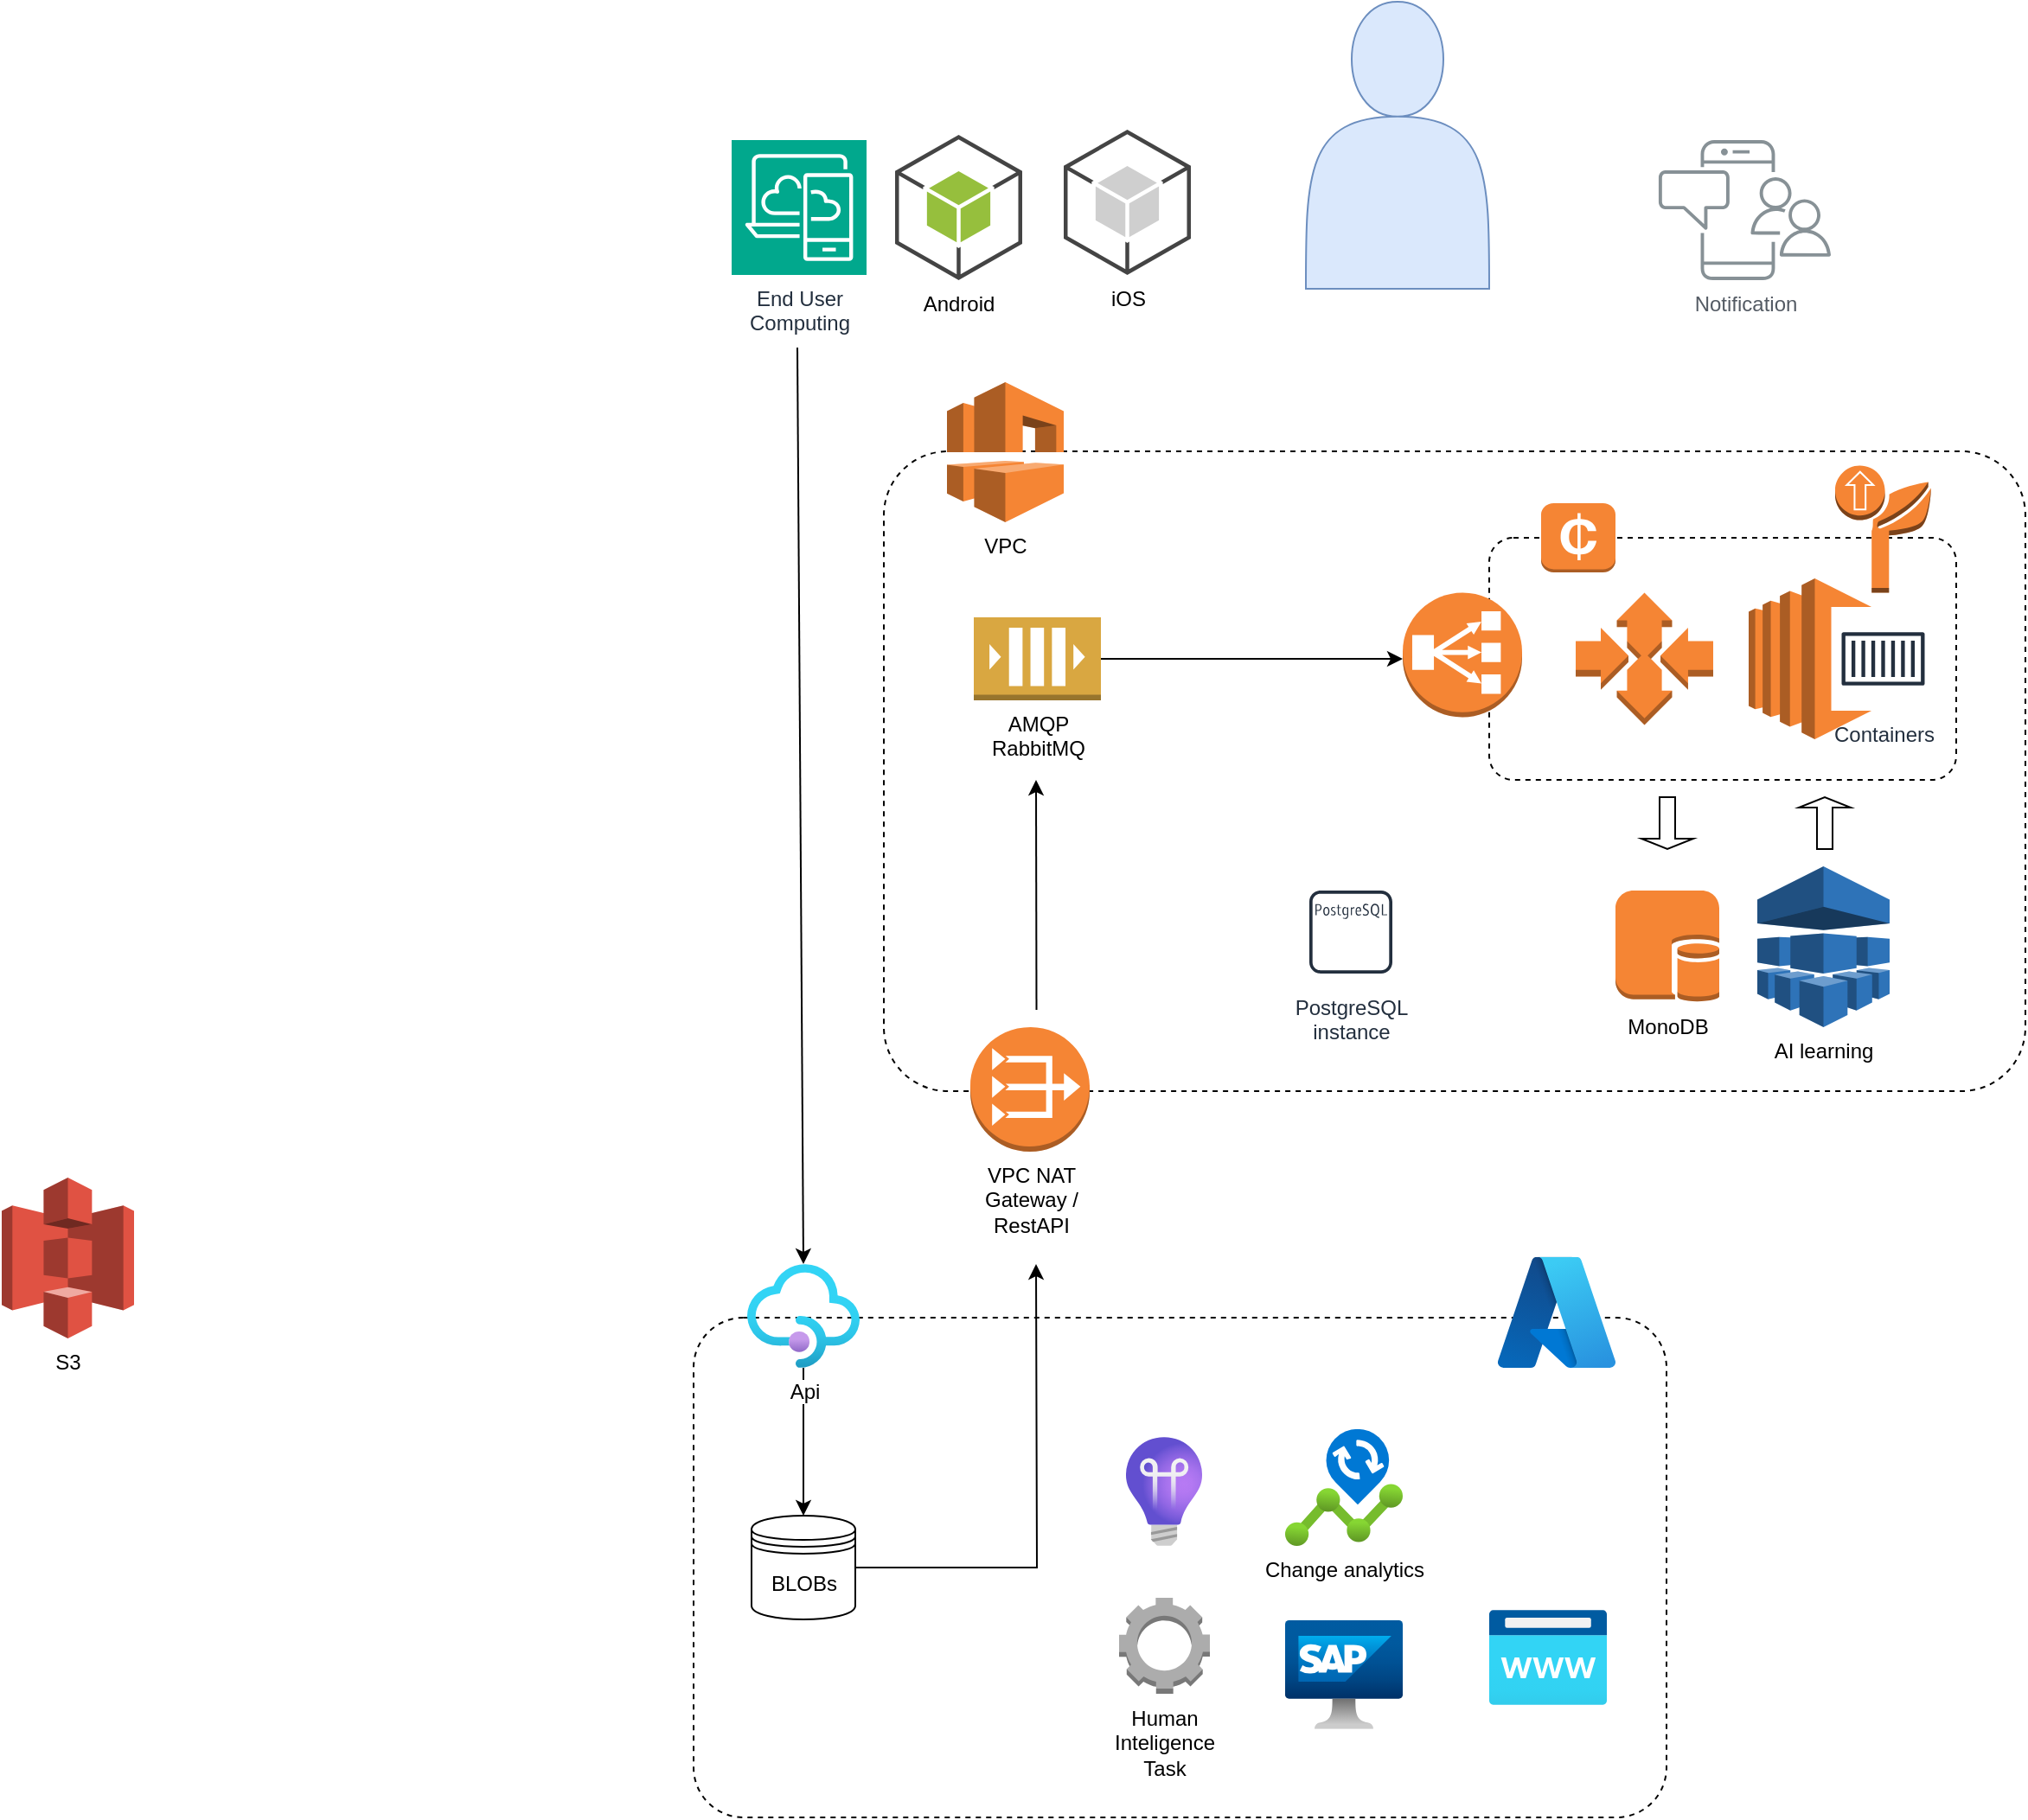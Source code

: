 <mxfile version="23.1.7" type="github">
  <diagram name="Page-1" id="d5gRb7zunvB6BdZA_2YK">
    <mxGraphModel dx="3978" dy="1907" grid="1" gridSize="10" guides="1" tooltips="1" connect="1" arrows="1" fold="1" page="1" pageScale="1" pageWidth="827" pageHeight="1169" math="0" shadow="0">
      <root>
        <mxCell id="0" />
        <mxCell id="1" parent="0" />
        <mxCell id="Lab8qOJdTdPuYV9hf-uN-41" value="" style="rounded=1;fillColor=none;gradientColor=none;arcSize=10;dashed=1;" vertex="1" parent="1">
          <mxGeometry x="30" y="771" width="562.5" height="289" as="geometry" />
        </mxCell>
        <mxCell id="Lab8qOJdTdPuYV9hf-uN-12" value="" style="rounded=1;fillColor=none;gradientColor=none;arcSize=10;dashed=1;" vertex="1" parent="1">
          <mxGeometry x="140" y="270" width="660" height="370" as="geometry" />
        </mxCell>
        <mxCell id="Lab8qOJdTdPuYV9hf-uN-51" style="edgeStyle=orthogonalEdgeStyle;rounded=0;orthogonalLoop=1;jettySize=auto;html=1;exitX=1;exitY=0.5;exitDx=0;exitDy=0;" edge="1" parent="1" source="Lab8qOJdTdPuYV9hf-uN-1">
          <mxGeometry relative="1" as="geometry">
            <mxPoint x="228" y="740" as="targetPoint" />
          </mxGeometry>
        </mxCell>
        <mxCell id="Lab8qOJdTdPuYV9hf-uN-1" value="BLOBs" style="shape=datastore;whiteSpace=wrap;html=1;" vertex="1" parent="1">
          <mxGeometry x="63.5" y="885.5" width="60" height="60" as="geometry" />
        </mxCell>
        <mxCell id="Lab8qOJdTdPuYV9hf-uN-5" value="" style="endArrow=classic;html=1;rounded=0;entryX=0.5;entryY=0;entryDx=0;entryDy=0;" edge="1" parent="1" source="Lab8qOJdTdPuYV9hf-uN-39" target="Lab8qOJdTdPuYV9hf-uN-1">
          <mxGeometry width="50" height="50" relative="1" as="geometry">
            <mxPoint x="90" y="210" as="sourcePoint" />
            <mxPoint x="440" y="940" as="targetPoint" />
          </mxGeometry>
        </mxCell>
        <mxCell id="Lab8qOJdTdPuYV9hf-uN-8" value="" style="rounded=1;fillColor=none;gradientColor=none;arcSize=10;dashed=1;" vertex="1" parent="1">
          <mxGeometry x="490" y="320" width="270" height="140" as="geometry" />
        </mxCell>
        <mxCell id="Lab8qOJdTdPuYV9hf-uN-9" value="" style="outlineConnect=0;dashed=0;verticalLabelPosition=bottom;verticalAlign=top;align=center;html=1;shape=mxgraph.aws3.spot_instance;fillColor=#F58534;strokeColor=none;gradientColor=none;" vertex="1" parent="1">
          <mxGeometry x="520" y="300" width="43" height="40" as="geometry" />
        </mxCell>
        <mxCell id="Lab8qOJdTdPuYV9hf-uN-11" value="VPC" style="outlineConnect=0;dashed=0;verticalLabelPosition=bottom;verticalAlign=top;align=center;html=1;shape=mxgraph.aws3.vpc;fillColor=#F58534;gradientColor=none;" vertex="1" parent="1">
          <mxGeometry x="176.5" y="230" width="67.5" height="81" as="geometry" />
        </mxCell>
        <mxCell id="Lab8qOJdTdPuYV9hf-uN-13" value="VPC NAT &lt;br&gt;Gateway /&lt;br&gt;RestAPI" style="outlineConnect=0;dashed=0;verticalLabelPosition=bottom;verticalAlign=top;align=center;html=1;shape=mxgraph.aws3.vpc_nat_gateway;fillColor=#F58534;gradientColor=none;" vertex="1" parent="1">
          <mxGeometry x="190" y="603" width="69" height="72" as="geometry" />
        </mxCell>
        <mxCell id="Lab8qOJdTdPuYV9hf-uN-14" value="MonoDB" style="outlineConnect=0;dashed=0;verticalLabelPosition=bottom;verticalAlign=top;align=center;html=1;shape=mxgraph.aws3.db_on_instance;fillColor=#F58534;gradientColor=none;" vertex="1" parent="1">
          <mxGeometry x="563" y="524" width="60" height="64.5" as="geometry" />
        </mxCell>
        <mxCell id="Lab8qOJdTdPuYV9hf-uN-15" value="" style="outlineConnect=0;dashed=0;verticalLabelPosition=bottom;verticalAlign=top;align=center;html=1;shape=mxgraph.aws3.auto_scaling;fillColor=#F58534;gradientColor=none;" vertex="1" parent="1">
          <mxGeometry x="540" y="351.75" width="79.5" height="76.5" as="geometry" />
        </mxCell>
        <mxCell id="Lab8qOJdTdPuYV9hf-uN-16" value="" style="shape=singleArrow;direction=south;whiteSpace=wrap;html=1;" vertex="1" parent="1">
          <mxGeometry x="578" y="470" width="30" height="30" as="geometry" />
        </mxCell>
        <mxCell id="Lab8qOJdTdPuYV9hf-uN-17" value="" style="outlineConnect=0;dashed=0;verticalLabelPosition=bottom;verticalAlign=top;align=center;html=1;shape=mxgraph.aws3.classic_load_balancer;fillColor=#F58534;gradientColor=none;" vertex="1" parent="1">
          <mxGeometry x="440" y="351.75" width="69" height="72" as="geometry" />
        </mxCell>
        <mxCell id="Lab8qOJdTdPuYV9hf-uN-19" value="" style="outlineConnect=0;dashed=0;verticalLabelPosition=bottom;verticalAlign=top;align=center;html=1;shape=mxgraph.aws3.ec2;fillColor=#F58534;gradientColor=none;" vertex="1" parent="1">
          <mxGeometry x="640" y="343.5" width="76.5" height="93" as="geometry" />
        </mxCell>
        <mxCell id="Lab8qOJdTdPuYV9hf-uN-20" value="" style="outlineConnect=0;dashed=0;verticalLabelPosition=bottom;verticalAlign=top;align=center;html=1;shape=mxgraph.aws3.deployment;fillColor=#F58534;gradientColor=none;" vertex="1" parent="1">
          <mxGeometry x="690" y="278.25" width="55.5" height="73.5" as="geometry" />
        </mxCell>
        <mxCell id="Lab8qOJdTdPuYV9hf-uN-25" value="&lt;div style=&quot;&quot;&gt;AMQP&lt;/div&gt;&lt;div style=&quot;&quot;&gt;RabbitMQ&lt;/div&gt;" style="outlineConnect=0;dashed=0;verticalLabelPosition=bottom;verticalAlign=top;align=center;html=1;shape=mxgraph.aws3.queue;fillColor=#D9A741;gradientColor=none;" vertex="1" parent="1">
          <mxGeometry x="192" y="366" width="73.5" height="48" as="geometry" />
        </mxCell>
        <mxCell id="Lab8qOJdTdPuYV9hf-uN-27" value="S3" style="outlineConnect=0;dashed=0;verticalLabelPosition=bottom;verticalAlign=top;align=center;html=1;shape=mxgraph.aws3.s3;fillColor=#E05243;gradientColor=none;" vertex="1" parent="1">
          <mxGeometry x="-370" y="690" width="76.5" height="93" as="geometry" />
        </mxCell>
        <mxCell id="Lab8qOJdTdPuYV9hf-uN-29" value="Android" style="outlineConnect=0;dashed=0;verticalLabelPosition=bottom;verticalAlign=top;align=center;html=1;shape=mxgraph.aws3.android;fillColor=#96BF3D;gradientColor=none;" vertex="1" parent="1">
          <mxGeometry x="146.5" y="87" width="73.5" height="84" as="geometry" />
        </mxCell>
        <mxCell id="Lab8qOJdTdPuYV9hf-uN-30" value="iOS" style="outlineConnect=0;dashed=0;verticalLabelPosition=bottom;verticalAlign=top;align=center;html=1;shape=mxgraph.aws3.android;fillColor=#CFCFCF;gradientColor=none;" vertex="1" parent="1">
          <mxGeometry x="244" y="84" width="73.5" height="84" as="geometry" />
        </mxCell>
        <mxCell id="Lab8qOJdTdPuYV9hf-uN-31" value="Notification" style="sketch=0;outlineConnect=0;gradientColor=none;fontColor=#545B64;strokeColor=none;fillColor=#879196;dashed=0;verticalLabelPosition=bottom;verticalAlign=top;align=center;html=1;fontSize=12;fontStyle=0;aspect=fixed;shape=mxgraph.aws4.illustration_notification;pointerEvents=1" vertex="1" parent="1">
          <mxGeometry x="587.75" y="90" width="100" height="81" as="geometry" />
        </mxCell>
        <mxCell id="Lab8qOJdTdPuYV9hf-uN-32" value="Containers" style="sketch=0;outlineConnect=0;fontColor=#232F3E;gradientColor=none;strokeColor=#232F3E;fillColor=#ffffff;dashed=0;verticalLabelPosition=bottom;verticalAlign=top;align=center;html=1;fontSize=12;fontStyle=0;aspect=fixed;shape=mxgraph.aws4.resourceIcon;resIcon=mxgraph.aws4.container_1;" vertex="1" parent="1">
          <mxGeometry x="687.75" y="360" width="60" height="60" as="geometry" />
        </mxCell>
        <mxCell id="Lab8qOJdTdPuYV9hf-uN-34" value="PostgreSQL&#xa;instance" style="sketch=0;outlineConnect=0;fontColor=#232F3E;gradientColor=none;strokeColor=#232F3E;fillColor=#ffffff;dashed=0;verticalLabelPosition=bottom;verticalAlign=top;align=center;html=1;fontSize=12;fontStyle=0;aspect=fixed;shape=mxgraph.aws4.resourceIcon;resIcon=mxgraph.aws4.postgresql_instance;" vertex="1" parent="1">
          <mxGeometry x="380" y="518" width="60" height="60" as="geometry" />
        </mxCell>
        <mxCell id="Lab8qOJdTdPuYV9hf-uN-35" value="Human&lt;br&gt;Inteligence &lt;br&gt;Task" style="outlineConnect=0;dashed=0;verticalLabelPosition=bottom;verticalAlign=top;align=center;html=1;shape=mxgraph.aws3.human_intelligence_tasks_hit;fillColor=#ACACAC;gradientColor=none;" vertex="1" parent="1">
          <mxGeometry x="276" y="933" width="52.5" height="55.5" as="geometry" />
        </mxCell>
        <mxCell id="Lab8qOJdTdPuYV9hf-uN-36" value="End User &lt;br&gt;Computing" style="sketch=0;points=[[0,0,0],[0.25,0,0],[0.5,0,0],[0.75,0,0],[1,0,0],[0,1,0],[0.25,1,0],[0.5,1,0],[0.75,1,0],[1,1,0],[0,0.25,0],[0,0.5,0],[0,0.75,0],[1,0.25,0],[1,0.5,0],[1,0.75,0]];outlineConnect=0;fontColor=#232F3E;fillColor=#01A88D;strokeColor=#ffffff;dashed=0;verticalLabelPosition=bottom;verticalAlign=top;align=center;html=1;fontSize=12;fontStyle=0;aspect=fixed;shape=mxgraph.aws4.resourceIcon;resIcon=mxgraph.aws4.desktop_and_app_streaming;" vertex="1" parent="1">
          <mxGeometry x="52" y="90" width="78" height="78" as="geometry" />
        </mxCell>
        <mxCell id="Lab8qOJdTdPuYV9hf-uN-37" value="" style="image;aspect=fixed;html=1;points=[];align=center;fontSize=12;image=img/lib/azure2/devops/Application_Insights.svg;" vertex="1" parent="1">
          <mxGeometry x="280" y="840" width="44" height="63" as="geometry" />
        </mxCell>
        <mxCell id="Lab8qOJdTdPuYV9hf-uN-38" value="Change analytics" style="image;aspect=fixed;html=1;points=[];align=center;fontSize=12;image=img/lib/azure2/devops/Change_Analysis.svg;" vertex="1" parent="1">
          <mxGeometry x="372" y="835.32" width="68" height="67.68" as="geometry" />
        </mxCell>
        <mxCell id="Lab8qOJdTdPuYV9hf-uN-40" value="" style="image;aspect=fixed;html=1;points=[];align=center;fontSize=12;image=img/lib/azure2/other/Azure_A.svg;" vertex="1" parent="1">
          <mxGeometry x="495" y="735.88" width="68" height="64.12" as="geometry" />
        </mxCell>
        <mxCell id="Lab8qOJdTdPuYV9hf-uN-42" value="" style="image;aspect=fixed;html=1;points=[];align=center;fontSize=12;image=img/lib/azure2/other/Virtual_Instance_for_SAP.svg;" vertex="1" parent="1">
          <mxGeometry x="372" y="946" width="68" height="62.84" as="geometry" />
        </mxCell>
        <mxCell id="Lab8qOJdTdPuYV9hf-uN-44" value="" style="shape=actor;whiteSpace=wrap;html=1;fillColor=#dae8fc;strokeColor=#6c8ebf;" vertex="1" parent="1">
          <mxGeometry x="384" y="10" width="106" height="166" as="geometry" />
        </mxCell>
        <mxCell id="Lab8qOJdTdPuYV9hf-uN-45" value="AI learning" style="outlineConnect=0;dashed=0;verticalLabelPosition=bottom;verticalAlign=top;align=center;html=1;shape=mxgraph.aws3.machine_learning;fillColor=#2E73B8;gradientColor=none;" vertex="1" parent="1">
          <mxGeometry x="645" y="510" width="76.5" height="93" as="geometry" />
        </mxCell>
        <mxCell id="Lab8qOJdTdPuYV9hf-uN-46" value="" style="image;aspect=fixed;html=1;points=[];align=center;fontSize=12;image=img/lib/azure2/app_services/App_Service_Domains.svg;" vertex="1" parent="1">
          <mxGeometry x="490" y="940" width="68" height="55.0" as="geometry" />
        </mxCell>
        <mxCell id="Lab8qOJdTdPuYV9hf-uN-47" value="" style="endArrow=classic;html=1;rounded=0;entryX=0.5;entryY=0;entryDx=0;entryDy=0;" edge="1" parent="1" target="Lab8qOJdTdPuYV9hf-uN-39">
          <mxGeometry width="50" height="50" relative="1" as="geometry">
            <mxPoint x="90" y="210" as="sourcePoint" />
            <mxPoint x="91" y="810" as="targetPoint" />
          </mxGeometry>
        </mxCell>
        <mxCell id="Lab8qOJdTdPuYV9hf-uN-39" value="Api" style="image;aspect=fixed;html=1;points=[];align=center;fontSize=12;image=img/lib/azure2/app_services/API_Management_Services.svg;" vertex="1" parent="1">
          <mxGeometry x="61" y="740" width="65" height="60" as="geometry" />
        </mxCell>
        <mxCell id="Lab8qOJdTdPuYV9hf-uN-53" value="" style="shape=singleArrow;direction=south;whiteSpace=wrap;html=1;rotation=-180;" vertex="1" parent="1">
          <mxGeometry x="669" y="470" width="30" height="30" as="geometry" />
        </mxCell>
        <mxCell id="Lab8qOJdTdPuYV9hf-uN-54" value="" style="endArrow=classic;html=1;rounded=0;exitX=0.5;exitY=0;exitDx=0;exitDy=0;exitPerimeter=0;" edge="1" parent="1">
          <mxGeometry width="50" height="50" relative="1" as="geometry">
            <mxPoint x="228.25" y="593" as="sourcePoint" />
            <mxPoint x="228" y="460" as="targetPoint" />
          </mxGeometry>
        </mxCell>
        <mxCell id="Lab8qOJdTdPuYV9hf-uN-56" value="" style="endArrow=classic;html=1;rounded=0;exitX=1;exitY=0.5;exitDx=0;exitDy=0;exitPerimeter=0;" edge="1" parent="1" source="Lab8qOJdTdPuYV9hf-uN-25">
          <mxGeometry width="50" height="50" relative="1" as="geometry">
            <mxPoint x="238.25" y="603" as="sourcePoint" />
            <mxPoint x="440" y="390" as="targetPoint" />
          </mxGeometry>
        </mxCell>
      </root>
    </mxGraphModel>
  </diagram>
</mxfile>
